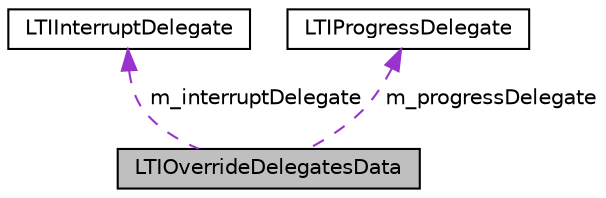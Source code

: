 digraph "LTIOverrideDelegatesData"
{
  bgcolor="transparent";
  edge [fontname="Helvetica",fontsize="10",labelfontname="Helvetica",labelfontsize="10"];
  node [fontname="Helvetica",fontsize="10",shape=record];
  Node1 [label="LTIOverrideDelegatesData",height=0.2,width=0.4,color="black", fillcolor="grey75", style="filled" fontcolor="black"];
  Node2 -> Node1 [dir="back",color="darkorchid3",fontsize="10",style="dashed",label=" m_interruptDelegate" ,fontname="Helvetica"];
  Node2 [label="LTIInterruptDelegate",height=0.2,width=0.4,color="black",URL="$a00058.html",tooltip="interrupt delegate (callback) base class "];
  Node3 -> Node1 [dir="back",color="darkorchid3",fontsize="10",style="dashed",label=" m_progressDelegate" ,fontname="Helvetica"];
  Node3 [label="LTIProgressDelegate",height=0.2,width=0.4,color="black",URL="$a00097.html",tooltip="progress delegate (callback) base class "];
}
